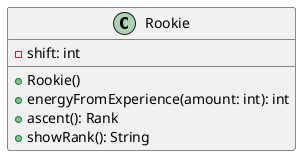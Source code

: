 @startuml

class Rookie {
    -shift: int
    +Rookie()
    +energyFromExperience(amount: int): int
    +ascent(): Rank
    +showRank(): String
}

@enduml
